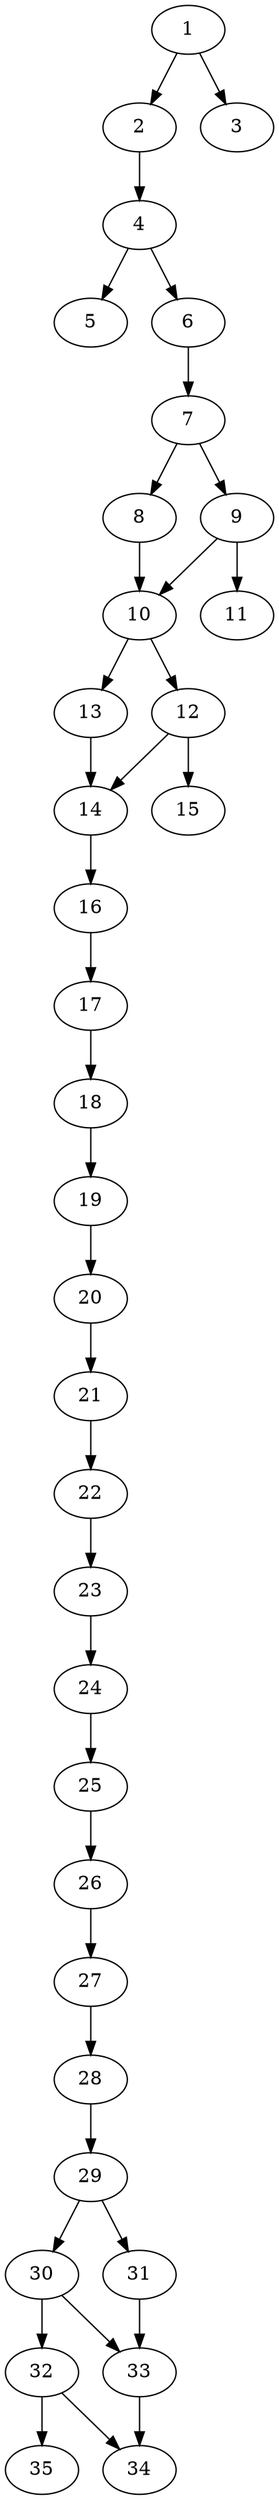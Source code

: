 // DAG automatically generated by daggen at Thu Oct  3 14:05:37 2019
// ./daggen --dot -n 35 --ccr 0.3 --fat 0.3 --regular 0.7 --density 0.7 --mindata 5242880 --maxdata 52428800 
digraph G {
  1 [size="150272000", alpha="0.10", expect_size="45081600"] 
  1 -> 2 [size ="45081600"]
  1 -> 3 [size ="45081600"]
  2 [size="134915413", alpha="0.14", expect_size="40474624"] 
  2 -> 4 [size ="40474624"]
  3 [size="124368213", alpha="0.05", expect_size="37310464"] 
  4 [size="137656320", alpha="0.01", expect_size="41296896"] 
  4 -> 5 [size ="41296896"]
  4 -> 6 [size ="41296896"]
  5 [size="127819093", alpha="0.02", expect_size="38345728"] 
  6 [size="138212693", alpha="0.03", expect_size="41463808"] 
  6 -> 7 [size ="41463808"]
  7 [size="162461013", alpha="0.07", expect_size="48738304"] 
  7 -> 8 [size ="48738304"]
  7 -> 9 [size ="48738304"]
  8 [size="165584213", alpha="0.09", expect_size="49675264"] 
  8 -> 10 [size ="49675264"]
  9 [size="76281173", alpha="0.16", expect_size="22884352"] 
  9 -> 10 [size ="22884352"]
  9 -> 11 [size ="22884352"]
  10 [size="78086827", alpha="0.07", expect_size="23426048"] 
  10 -> 12 [size ="23426048"]
  10 -> 13 [size ="23426048"]
  11 [size="67328000", alpha="0.04", expect_size="20198400"] 
  12 [size="145892693", alpha="0.10", expect_size="43767808"] 
  12 -> 14 [size ="43767808"]
  12 -> 15 [size ="43767808"]
  13 [size="99433813", alpha="0.04", expect_size="29830144"] 
  13 -> 14 [size ="29830144"]
  14 [size="135331840", alpha="0.16", expect_size="40599552"] 
  14 -> 16 [size ="40599552"]
  15 [size="142332587", alpha="0.06", expect_size="42699776"] 
  16 [size="160488107", alpha="0.03", expect_size="48146432"] 
  16 -> 17 [size ="48146432"]
  17 [size="26371413", alpha="0.04", expect_size="7911424"] 
  17 -> 18 [size ="7911424"]
  18 [size="84186453", alpha="0.09", expect_size="25255936"] 
  18 -> 19 [size ="25255936"]
  19 [size="152203947", alpha="0.18", expect_size="45661184"] 
  19 -> 20 [size ="45661184"]
  20 [size="119579307", alpha="0.19", expect_size="35873792"] 
  20 -> 21 [size ="35873792"]
  21 [size="18896213", alpha="0.17", expect_size="5668864"] 
  21 -> 22 [size ="5668864"]
  22 [size="49844907", alpha="0.10", expect_size="14953472"] 
  22 -> 23 [size ="14953472"]
  23 [size="126344533", alpha="0.16", expect_size="37903360"] 
  23 -> 24 [size ="37903360"]
  24 [size="157098667", alpha="0.18", expect_size="47129600"] 
  24 -> 25 [size ="47129600"]
  25 [size="123944960", alpha="0.13", expect_size="37183488"] 
  25 -> 26 [size ="37183488"]
  26 [size="170185387", alpha="0.04", expect_size="51055616"] 
  26 -> 27 [size ="51055616"]
  27 [size="36208640", alpha="0.14", expect_size="10862592"] 
  27 -> 28 [size ="10862592"]
  28 [size="65542827", alpha="0.02", expect_size="19662848"] 
  28 -> 29 [size ="19662848"]
  29 [size="136581120", alpha="0.18", expect_size="40974336"] 
  29 -> 30 [size ="40974336"]
  29 -> 31 [size ="40974336"]
  30 [size="120299520", alpha="0.02", expect_size="36089856"] 
  30 -> 32 [size ="36089856"]
  30 -> 33 [size ="36089856"]
  31 [size="111745707", alpha="0.11", expect_size="33523712"] 
  31 -> 33 [size ="33523712"]
  32 [size="86432427", alpha="0.18", expect_size="25929728"] 
  32 -> 34 [size ="25929728"]
  32 -> 35 [size ="25929728"]
  33 [size="161795413", alpha="0.14", expect_size="48538624"] 
  33 -> 34 [size ="48538624"]
  34 [size="130164053", alpha="0.06", expect_size="39049216"] 
  35 [size="111711573", alpha="0.13", expect_size="33513472"] 
}
